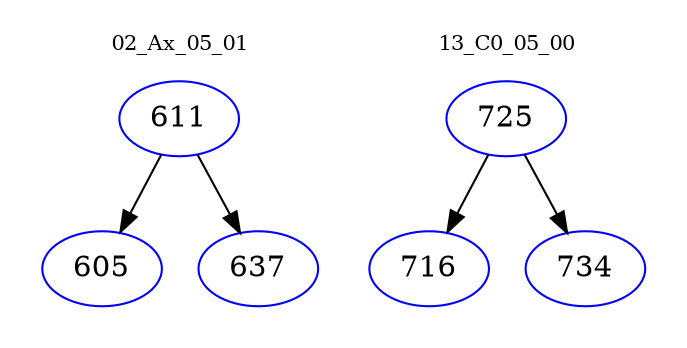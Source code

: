 digraph{
subgraph cluster_0 {
color = white
label = "02_Ax_05_01";
fontsize=10;
T0_611 [label="611", color="blue"]
T0_611 -> T0_605 [color="black"]
T0_605 [label="605", color="blue"]
T0_611 -> T0_637 [color="black"]
T0_637 [label="637", color="blue"]
}
subgraph cluster_1 {
color = white
label = "13_C0_05_00";
fontsize=10;
T1_725 [label="725", color="blue"]
T1_725 -> T1_716 [color="black"]
T1_716 [label="716", color="blue"]
T1_725 -> T1_734 [color="black"]
T1_734 [label="734", color="blue"]
}
}
